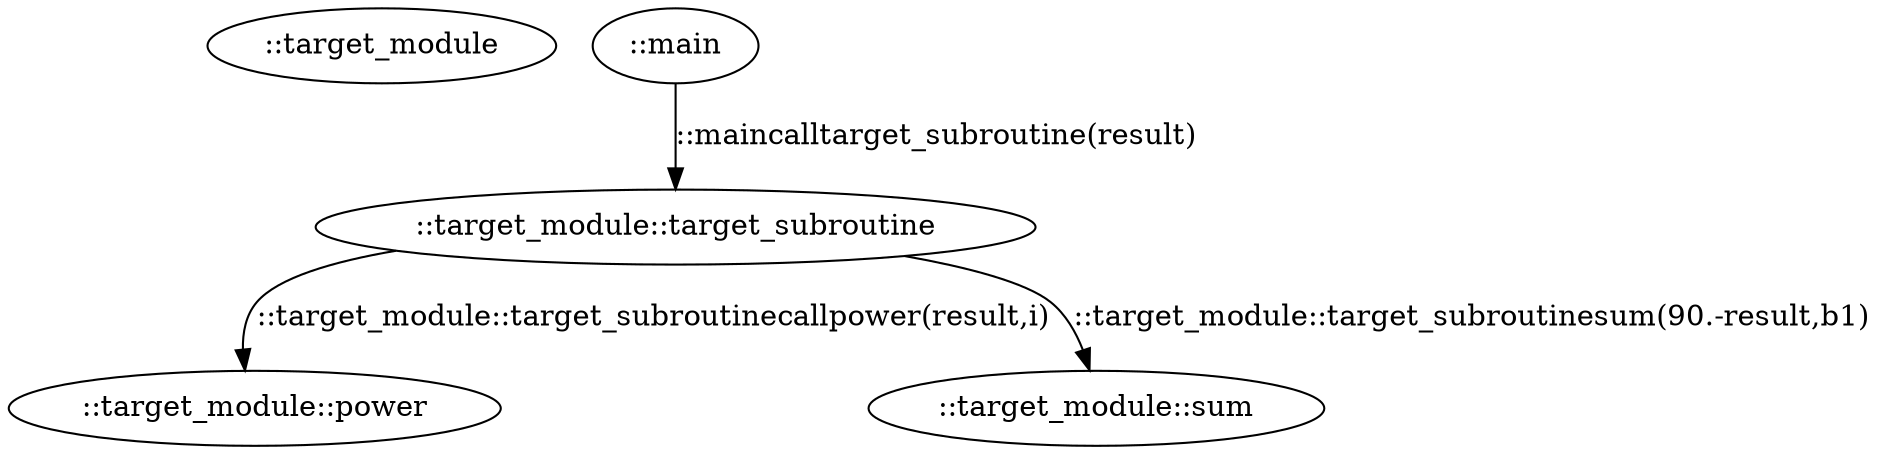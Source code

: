 digraph G {
0[label="::target_module"];
1[label="::target_module::power"];
2[label="::target_module::sum"];
3[label="::target_module::target_subroutine"];
4[label="::main"];
3->1 [label="::target_module::target_subroutinecallpower(result,i)"];
3->2 [label="::target_module::target_subroutinesum(90.-result,b1)"];
4->3 [label="::maincalltarget_subroutine(result)"];
}
